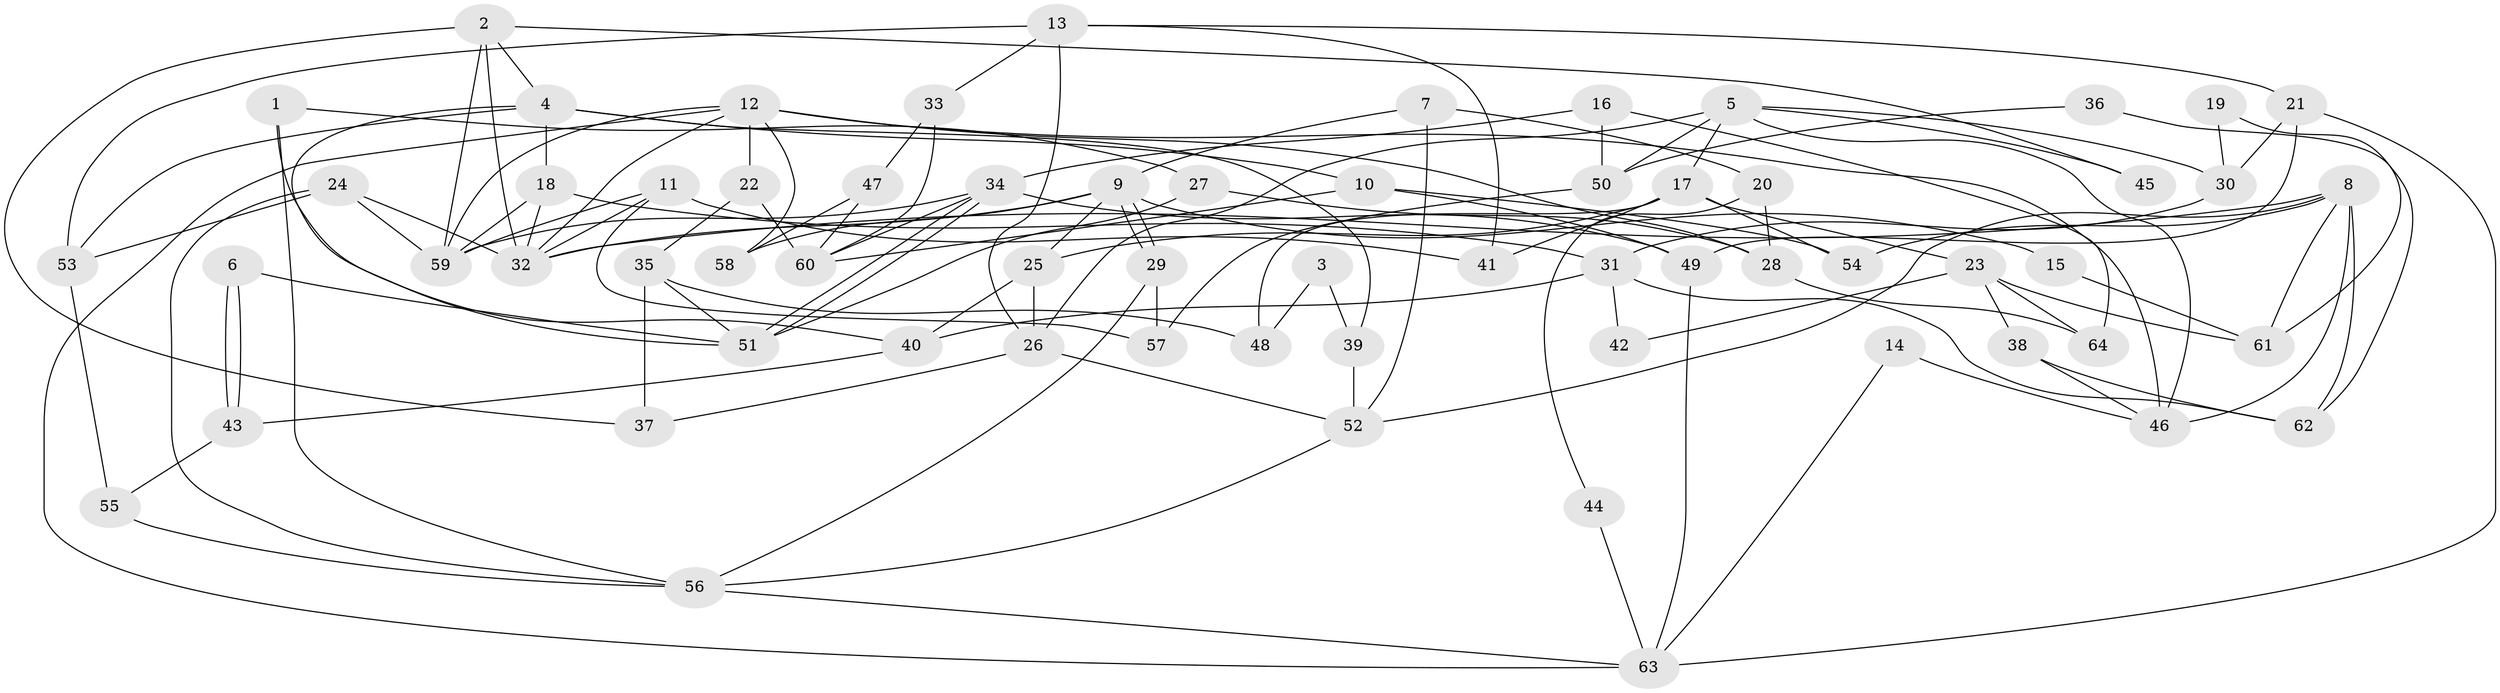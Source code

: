 // coarse degree distribution, {3: 0.2894736842105263, 5: 0.15789473684210525, 2: 0.18421052631578946, 4: 0.18421052631578946, 7: 0.02631578947368421, 11: 0.02631578947368421, 8: 0.02631578947368421, 6: 0.05263157894736842, 10: 0.02631578947368421, 9: 0.02631578947368421}
// Generated by graph-tools (version 1.1) at 2025/54/03/04/25 21:54:40]
// undirected, 64 vertices, 128 edges
graph export_dot {
graph [start="1"]
  node [color=gray90,style=filled];
  1;
  2;
  3;
  4;
  5;
  6;
  7;
  8;
  9;
  10;
  11;
  12;
  13;
  14;
  15;
  16;
  17;
  18;
  19;
  20;
  21;
  22;
  23;
  24;
  25;
  26;
  27;
  28;
  29;
  30;
  31;
  32;
  33;
  34;
  35;
  36;
  37;
  38;
  39;
  40;
  41;
  42;
  43;
  44;
  45;
  46;
  47;
  48;
  49;
  50;
  51;
  52;
  53;
  54;
  55;
  56;
  57;
  58;
  59;
  60;
  61;
  62;
  63;
  64;
  1 -- 40;
  1 -- 56;
  1 -- 27;
  2 -- 4;
  2 -- 32;
  2 -- 37;
  2 -- 45;
  2 -- 59;
  3 -- 48;
  3 -- 39;
  4 -- 18;
  4 -- 51;
  4 -- 10;
  4 -- 39;
  4 -- 53;
  5 -- 46;
  5 -- 50;
  5 -- 17;
  5 -- 26;
  5 -- 30;
  5 -- 45;
  6 -- 51;
  6 -- 43;
  6 -- 43;
  7 -- 52;
  7 -- 9;
  7 -- 20;
  8 -- 32;
  8 -- 52;
  8 -- 46;
  8 -- 54;
  8 -- 61;
  8 -- 62;
  9 -- 32;
  9 -- 29;
  9 -- 29;
  9 -- 15;
  9 -- 25;
  9 -- 58;
  10 -- 54;
  10 -- 49;
  10 -- 60;
  11 -- 41;
  11 -- 59;
  11 -- 32;
  11 -- 57;
  12 -- 58;
  12 -- 32;
  12 -- 22;
  12 -- 28;
  12 -- 46;
  12 -- 59;
  12 -- 63;
  13 -- 53;
  13 -- 21;
  13 -- 26;
  13 -- 33;
  13 -- 41;
  14 -- 63;
  14 -- 46;
  15 -- 61;
  16 -- 64;
  16 -- 34;
  16 -- 50;
  17 -- 25;
  17 -- 23;
  17 -- 41;
  17 -- 48;
  17 -- 54;
  18 -- 32;
  18 -- 59;
  18 -- 31;
  19 -- 61;
  19 -- 30;
  20 -- 28;
  20 -- 44;
  21 -- 63;
  21 -- 49;
  21 -- 30;
  22 -- 60;
  22 -- 35;
  23 -- 38;
  23 -- 42;
  23 -- 61;
  23 -- 64;
  24 -- 53;
  24 -- 59;
  24 -- 32;
  24 -- 56;
  25 -- 26;
  25 -- 40;
  26 -- 37;
  26 -- 52;
  27 -- 51;
  27 -- 28;
  28 -- 64;
  29 -- 56;
  29 -- 57;
  30 -- 31;
  31 -- 40;
  31 -- 42;
  31 -- 62;
  33 -- 60;
  33 -- 47;
  34 -- 51;
  34 -- 51;
  34 -- 59;
  34 -- 49;
  34 -- 60;
  35 -- 37;
  35 -- 48;
  35 -- 51;
  36 -- 62;
  36 -- 50;
  38 -- 62;
  38 -- 46;
  39 -- 52;
  40 -- 43;
  43 -- 55;
  44 -- 63;
  47 -- 60;
  47 -- 58;
  49 -- 63;
  50 -- 57;
  52 -- 56;
  53 -- 55;
  55 -- 56;
  56 -- 63;
}
